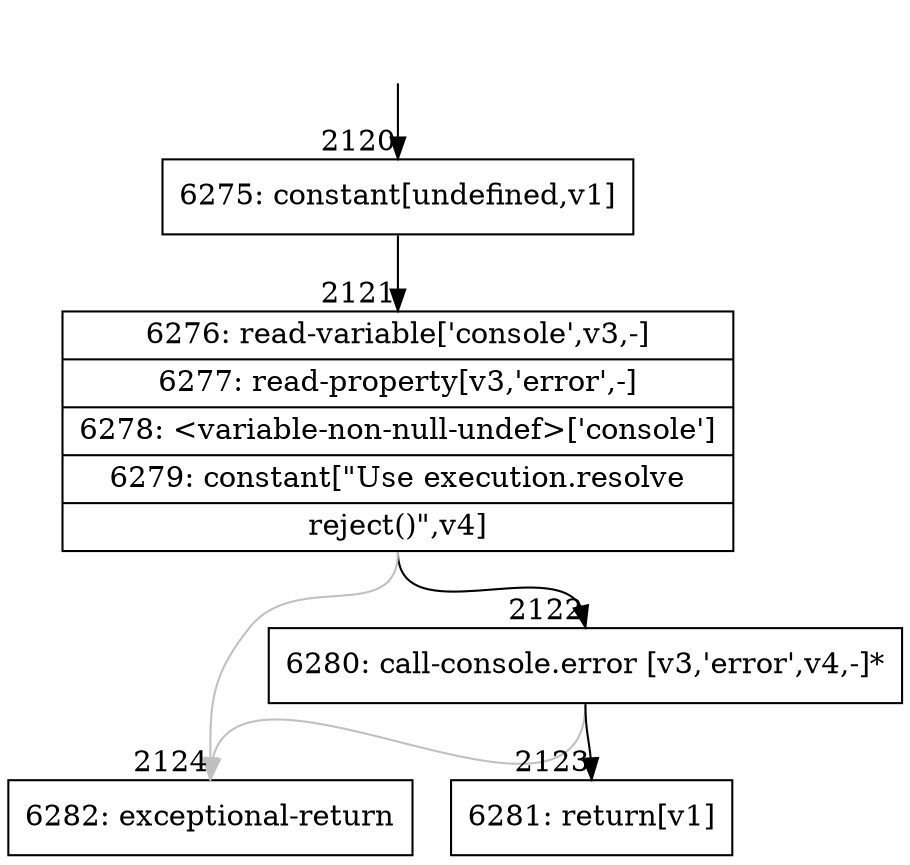 digraph {
rankdir="TD"
BB_entry177[shape=none,label=""];
BB_entry177 -> BB2120 [tailport=s, headport=n, headlabel="    2120"]
BB2120 [shape=record label="{6275: constant[undefined,v1]}" ] 
BB2120 -> BB2121 [tailport=s, headport=n, headlabel="      2121"]
BB2121 [shape=record label="{6276: read-variable['console',v3,-]|6277: read-property[v3,'error',-]|6278: \<variable-non-null-undef\>['console']|6279: constant[\"Use execution.resolve|reject()\",v4]}" ] 
BB2121 -> BB2122 [tailport=s, headport=n, headlabel="      2122"]
BB2121 -> BB2124 [tailport=s, headport=n, color=gray, headlabel="      2124"]
BB2122 [shape=record label="{6280: call-console.error [v3,'error',v4,-]*}" ] 
BB2122 -> BB2123 [tailport=s, headport=n, headlabel="      2123"]
BB2122 -> BB2124 [tailport=s, headport=n, color=gray]
BB2123 [shape=record label="{6281: return[v1]}" ] 
BB2124 [shape=record label="{6282: exceptional-return}" ] 
//#$~ 1902
}
